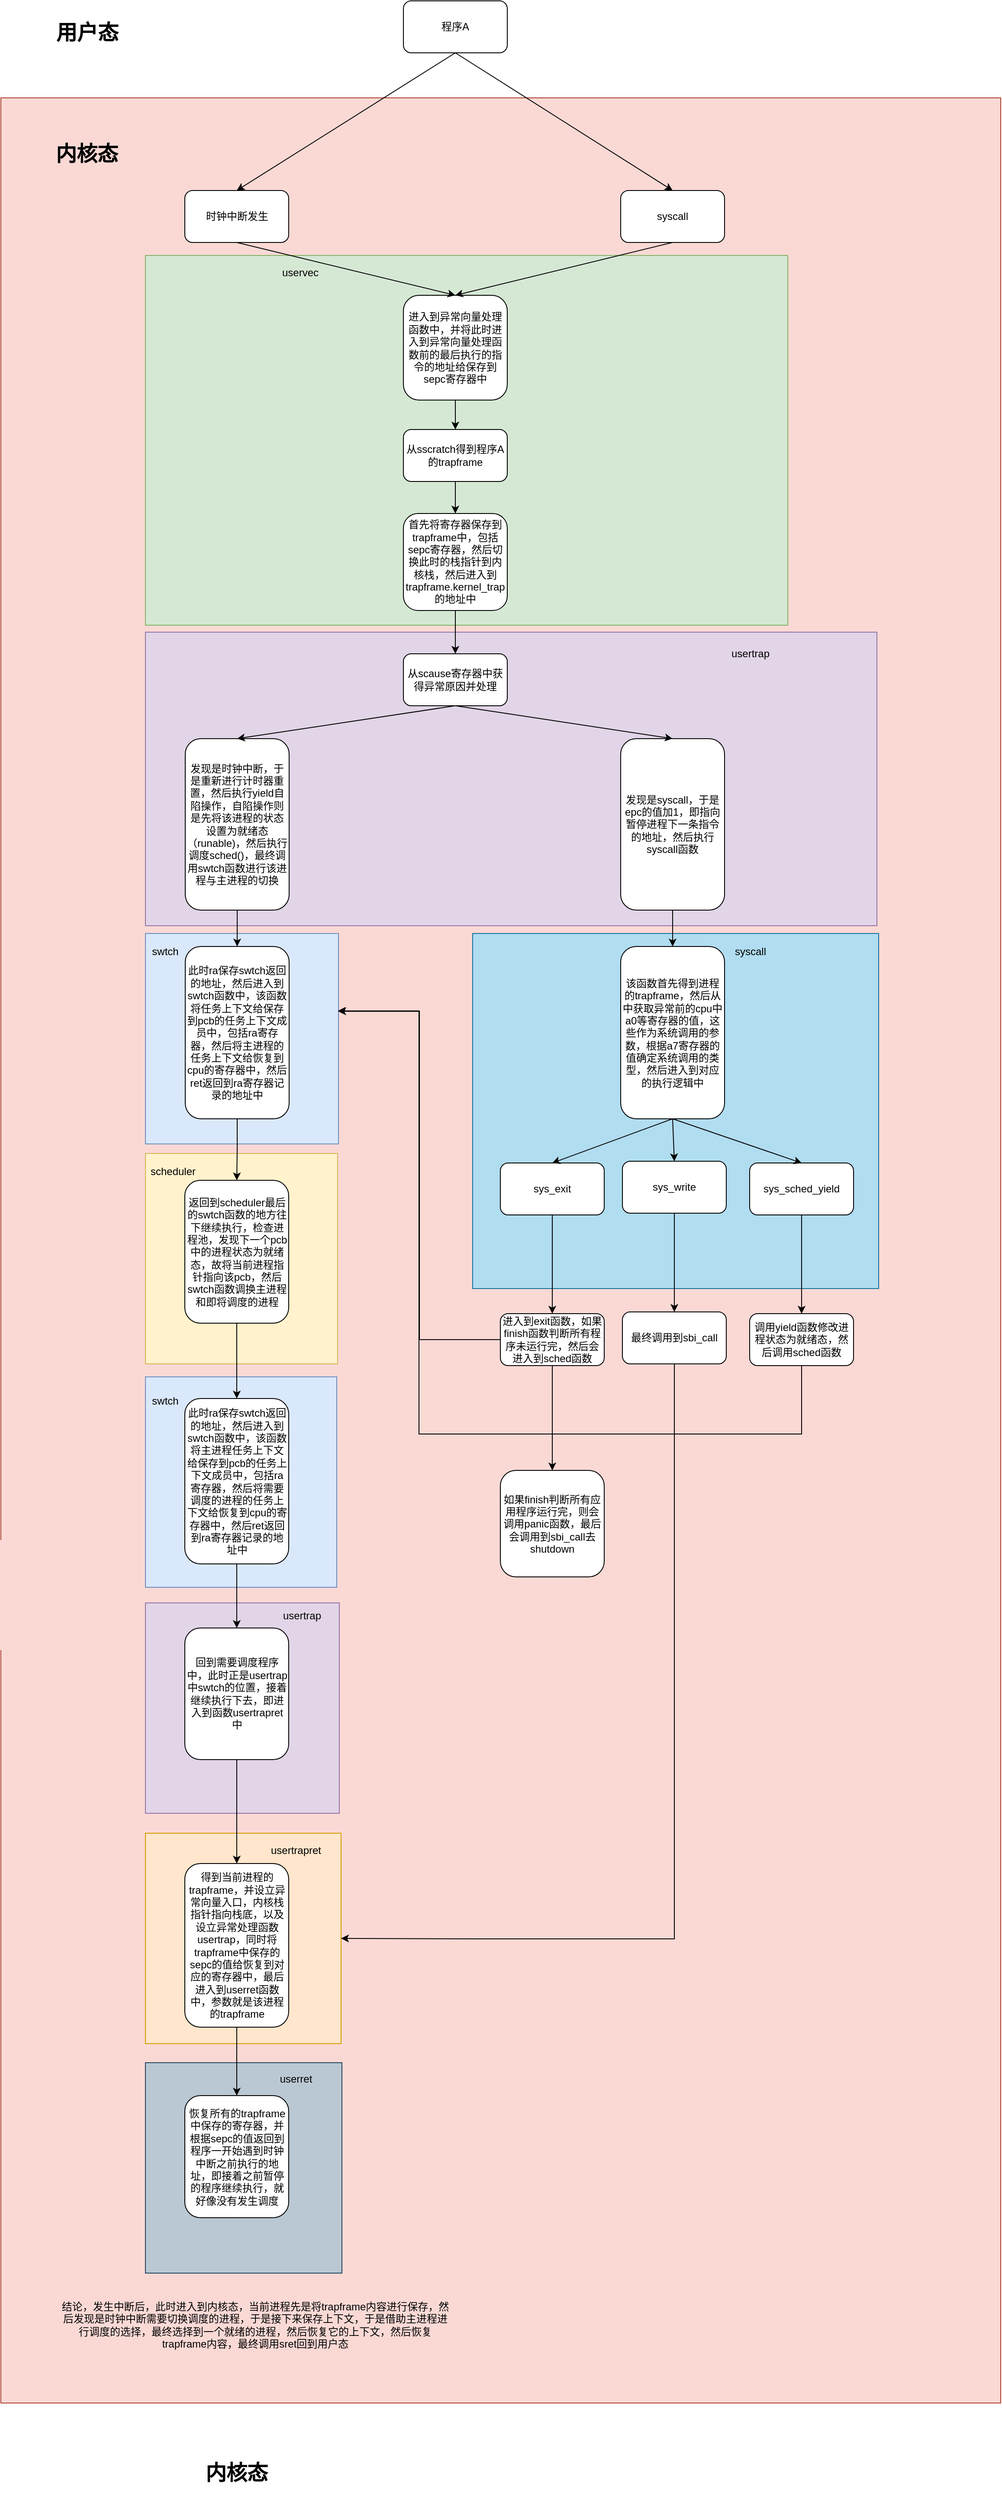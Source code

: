 <mxfile version="26.0.16">
  <diagram name="第 1 页" id="8LOPwf5YduBKm0PsOfqm">
    <mxGraphModel dx="4714" dy="3892" grid="0" gridSize="10" guides="1" tooltips="1" connect="1" arrows="1" fold="1" page="1" pageScale="1" pageWidth="827" pageHeight="1169" math="0" shadow="0">
      <root>
        <mxCell id="0" />
        <mxCell id="1" parent="0" />
        <mxCell id="WrDLYsG6EqCdqQ-3vz4Z-30" value="" style="rounded=0;whiteSpace=wrap;html=1;fillColor=#fad9d5;strokeColor=#ae4132;" vertex="1" parent="1">
          <mxGeometry x="-213" y="-24" width="1155" height="2662" as="geometry" />
        </mxCell>
        <mxCell id="WrDLYsG6EqCdqQ-3vz4Z-2" value="" style="rounded=0;whiteSpace=wrap;html=1;fillColor=#b1ddf0;strokeColor=#10739e;" vertex="1" parent="1">
          <mxGeometry x="332" y="941" width="469" height="410" as="geometry" />
        </mxCell>
        <mxCell id="oxNQAoPYV9vJhSYu_cqy-1" value="" style="rounded=0;whiteSpace=wrap;html=1;fillColor=#dae8fc;strokeColor=#6c8ebf;" parent="1" vertex="1">
          <mxGeometry x="-46" y="1453" width="221" height="243" as="geometry" />
        </mxCell>
        <mxCell id="xZXwR7hzgNqL0oa4mkAj-28" value="" style="rounded=0;whiteSpace=wrap;html=1;fillColor=#fff2cc;strokeColor=#d6b656;" parent="1" vertex="1">
          <mxGeometry x="-46" y="1195" width="222" height="243" as="geometry" />
        </mxCell>
        <mxCell id="xZXwR7hzgNqL0oa4mkAj-26" value="" style="rounded=0;whiteSpace=wrap;html=1;fillColor=#dae8fc;strokeColor=#6c8ebf;" parent="1" vertex="1">
          <mxGeometry x="-46" y="941" width="223" height="243" as="geometry" />
        </mxCell>
        <mxCell id="xZXwR7hzgNqL0oa4mkAj-19" value="" style="rounded=0;whiteSpace=wrap;html=1;fillColor=#e1d5e7;strokeColor=#9673a6;" parent="1" vertex="1">
          <mxGeometry x="-46" y="593" width="845" height="339" as="geometry" />
        </mxCell>
        <mxCell id="xZXwR7hzgNqL0oa4mkAj-11" value="" style="rounded=0;whiteSpace=wrap;html=1;fillColor=#d5e8d4;strokeColor=#82b366;" parent="1" vertex="1">
          <mxGeometry x="-46" y="158" width="742" height="427" as="geometry" />
        </mxCell>
        <mxCell id="xZXwR7hzgNqL0oa4mkAj-1" value="程序A" style="rounded=1;whiteSpace=wrap;html=1;" parent="1" vertex="1">
          <mxGeometry x="252" y="-136" width="120" height="60" as="geometry" />
        </mxCell>
        <mxCell id="xZXwR7hzgNqL0oa4mkAj-3" value="时钟中断发生" style="whiteSpace=wrap;html=1;rounded=1;" parent="1" vertex="1">
          <mxGeometry x="-0.5" y="83" width="120" height="60" as="geometry" />
        </mxCell>
        <mxCell id="xZXwR7hzgNqL0oa4mkAj-8" value="" style="edgeStyle=orthogonalEdgeStyle;rounded=0;orthogonalLoop=1;jettySize=auto;html=1;" parent="1" source="xZXwR7hzgNqL0oa4mkAj-5" target="xZXwR7hzgNqL0oa4mkAj-7" edge="1">
          <mxGeometry relative="1" as="geometry" />
        </mxCell>
        <mxCell id="xZXwR7hzgNqL0oa4mkAj-5" value="进入到异常向量处理函数中，并将此时进入到异常向量处理函数前的最后执行的指令的地址给保存到sepc寄存器中" style="whiteSpace=wrap;html=1;rounded=1;" parent="1" vertex="1">
          <mxGeometry x="252" y="204" width="120" height="121" as="geometry" />
        </mxCell>
        <mxCell id="xZXwR7hzgNqL0oa4mkAj-10" value="" style="edgeStyle=orthogonalEdgeStyle;rounded=0;orthogonalLoop=1;jettySize=auto;html=1;" parent="1" source="xZXwR7hzgNqL0oa4mkAj-7" target="xZXwR7hzgNqL0oa4mkAj-9" edge="1">
          <mxGeometry relative="1" as="geometry" />
        </mxCell>
        <mxCell id="xZXwR7hzgNqL0oa4mkAj-7" value="从sscratch得到程序A的trapframe" style="whiteSpace=wrap;html=1;rounded=1;" parent="1" vertex="1">
          <mxGeometry x="252" y="359" width="120" height="60" as="geometry" />
        </mxCell>
        <mxCell id="xZXwR7hzgNqL0oa4mkAj-9" value="首先将寄存器保存到trapframe中，包括sepc寄存器，然后切换此时的栈指针到内核栈，然后进入到trapframe.kernel_trap的地址中" style="whiteSpace=wrap;html=1;rounded=1;" parent="1" vertex="1">
          <mxGeometry x="252" y="456" width="120" height="112" as="geometry" />
        </mxCell>
        <mxCell id="xZXwR7hzgNqL0oa4mkAj-12" value="uservec" style="text;html=1;align=center;verticalAlign=middle;whiteSpace=wrap;rounded=0;" parent="1" vertex="1">
          <mxGeometry x="103" y="163" width="60" height="30" as="geometry" />
        </mxCell>
        <mxCell id="xZXwR7hzgNqL0oa4mkAj-13" value="从scause寄存器中获得异常原因并处理" style="rounded=1;whiteSpace=wrap;html=1;" parent="1" vertex="1">
          <mxGeometry x="252" y="618" width="120" height="60" as="geometry" />
        </mxCell>
        <mxCell id="xZXwR7hzgNqL0oa4mkAj-14" value="" style="endArrow=classic;html=1;rounded=0;exitX=0.5;exitY=1;exitDx=0;exitDy=0;entryX=0.5;entryY=0;entryDx=0;entryDy=0;" parent="1" source="xZXwR7hzgNqL0oa4mkAj-9" target="xZXwR7hzgNqL0oa4mkAj-13" edge="1">
          <mxGeometry width="50" height="50" relative="1" as="geometry">
            <mxPoint x="354" y="483" as="sourcePoint" />
            <mxPoint x="404" y="433" as="targetPoint" />
          </mxGeometry>
        </mxCell>
        <mxCell id="xZXwR7hzgNqL0oa4mkAj-18" value="" style="edgeStyle=orthogonalEdgeStyle;rounded=0;orthogonalLoop=1;jettySize=auto;html=1;" parent="1" source="xZXwR7hzgNqL0oa4mkAj-15" target="xZXwR7hzgNqL0oa4mkAj-17" edge="1">
          <mxGeometry relative="1" as="geometry" />
        </mxCell>
        <mxCell id="xZXwR7hzgNqL0oa4mkAj-15" value="发现是时钟中断，于是重新进行计时器重置，然后执行yield自陷操作，自陷操作则是先将该进程的状态设置为就绪态（runable)，然后执行调度sched()，最终调用swtch函数进行该进程与主进程的切换" style="rounded=1;whiteSpace=wrap;html=1;" parent="1" vertex="1">
          <mxGeometry y="716" width="120" height="198" as="geometry" />
        </mxCell>
        <mxCell id="xZXwR7hzgNqL0oa4mkAj-25" value="" style="edgeStyle=orthogonalEdgeStyle;rounded=0;orthogonalLoop=1;jettySize=auto;html=1;" parent="1" source="xZXwR7hzgNqL0oa4mkAj-17" target="xZXwR7hzgNqL0oa4mkAj-24" edge="1">
          <mxGeometry relative="1" as="geometry" />
        </mxCell>
        <mxCell id="xZXwR7hzgNqL0oa4mkAj-17" value="此时ra保存swtch返回的地址，然后进入到swtch函数中，该函数将任务上下文给保存到pcb的任务上下文成员中，包括ra寄存器，然后将主进程的任务上下文给恢复到cpu的寄存器中，然后ret返回到ra寄存器记录的地址中" style="whiteSpace=wrap;html=1;rounded=1;" parent="1" vertex="1">
          <mxGeometry y="956" width="120" height="199" as="geometry" />
        </mxCell>
        <mxCell id="xZXwR7hzgNqL0oa4mkAj-20" value="" style="endArrow=classic;html=1;rounded=0;exitX=0.5;exitY=1;exitDx=0;exitDy=0;entryX=0.5;entryY=0;entryDx=0;entryDy=0;" parent="1" source="xZXwR7hzgNqL0oa4mkAj-13" target="xZXwR7hzgNqL0oa4mkAj-15" edge="1">
          <mxGeometry width="50" height="50" relative="1" as="geometry">
            <mxPoint x="394" y="645" as="sourcePoint" />
            <mxPoint x="444" y="595" as="targetPoint" />
          </mxGeometry>
        </mxCell>
        <mxCell id="xZXwR7hzgNqL0oa4mkAj-21" value="usertrap" style="text;html=1;align=center;verticalAlign=middle;whiteSpace=wrap;rounded=0;" parent="1" vertex="1">
          <mxGeometry x="623" y="603" width="60" height="30" as="geometry" />
        </mxCell>
        <mxCell id="xZXwR7hzgNqL0oa4mkAj-24" value="返回到scheduler最后的swtch函数的地方往下继续执行，检查进程池，发现下一个pcb中的进程状态为就绪态，故将当前进程指针指向该pcb，然后swtch函数调换主进程和即将调度的进程" style="whiteSpace=wrap;html=1;rounded=1;" parent="1" vertex="1">
          <mxGeometry x="-0.5" y="1226" width="120" height="165" as="geometry" />
        </mxCell>
        <mxCell id="xZXwR7hzgNqL0oa4mkAj-27" value="swtch" style="text;html=1;align=center;verticalAlign=middle;whiteSpace=wrap;rounded=0;" parent="1" vertex="1">
          <mxGeometry x="-53" y="947" width="60" height="30" as="geometry" />
        </mxCell>
        <mxCell id="oxNQAoPYV9vJhSYu_cqy-2" value="此时ra保存swtch返回的地址，然后进入到swtch函数中，该函数将主进程任务上下文给保存到pcb的任务上下文成员中，包括ra寄存器，然后将需要调度的进程的任务上下文给恢复到cpu的寄存器中，然后ret返回到ra寄存器记录的地址中" style="rounded=1;whiteSpace=wrap;html=1;" parent="1" vertex="1">
          <mxGeometry x="-0.5" y="1478" width="120" height="191" as="geometry" />
        </mxCell>
        <mxCell id="oxNQAoPYV9vJhSYu_cqy-3" value="" style="endArrow=classic;html=1;rounded=0;exitX=0.5;exitY=1;exitDx=0;exitDy=0;entryX=0.5;entryY=0;entryDx=0;entryDy=0;" parent="1" source="xZXwR7hzgNqL0oa4mkAj-24" target="oxNQAoPYV9vJhSYu_cqy-2" edge="1">
          <mxGeometry width="50" height="50" relative="1" as="geometry">
            <mxPoint x="260" y="1457" as="sourcePoint" />
            <mxPoint x="310" y="1407" as="targetPoint" />
          </mxGeometry>
        </mxCell>
        <mxCell id="oxNQAoPYV9vJhSYu_cqy-5" value="" style="rounded=0;whiteSpace=wrap;html=1;fillColor=#e1d5e7;strokeColor=#9673a6;" parent="1" vertex="1">
          <mxGeometry x="-46" y="1714" width="224" height="243" as="geometry" />
        </mxCell>
        <mxCell id="oxNQAoPYV9vJhSYu_cqy-6" value="回到需要调度程序中，此时正是usertrap中swtch的位置，接着继续执行下去，即进入到函数usertrapret中" style="rounded=1;whiteSpace=wrap;html=1;" parent="1" vertex="1">
          <mxGeometry x="-0.5" y="1743" width="120" height="152" as="geometry" />
        </mxCell>
        <mxCell id="oxNQAoPYV9vJhSYu_cqy-7" value="" style="endArrow=classic;html=1;rounded=0;exitX=0.5;exitY=1;exitDx=0;exitDy=0;entryX=0.5;entryY=0;entryDx=0;entryDy=0;" parent="1" source="oxNQAoPYV9vJhSYu_cqy-2" target="oxNQAoPYV9vJhSYu_cqy-6" edge="1">
          <mxGeometry width="50" height="50" relative="1" as="geometry">
            <mxPoint x="326" y="1679" as="sourcePoint" />
            <mxPoint x="376" y="1629" as="targetPoint" />
          </mxGeometry>
        </mxCell>
        <mxCell id="oxNQAoPYV9vJhSYu_cqy-8" value="usertrap" style="text;html=1;align=center;verticalAlign=middle;whiteSpace=wrap;rounded=0;" parent="1" vertex="1">
          <mxGeometry x="105" y="1714" width="60" height="30" as="geometry" />
        </mxCell>
        <mxCell id="oxNQAoPYV9vJhSYu_cqy-9" value="swtch" style="text;html=1;align=center;verticalAlign=middle;whiteSpace=wrap;rounded=0;" parent="1" vertex="1">
          <mxGeometry x="-53" y="1466" width="60" height="30" as="geometry" />
        </mxCell>
        <mxCell id="oxNQAoPYV9vJhSYu_cqy-11" value="scheduler" style="text;html=1;align=center;verticalAlign=middle;whiteSpace=wrap;rounded=0;" parent="1" vertex="1">
          <mxGeometry x="-44" y="1201" width="60" height="30" as="geometry" />
        </mxCell>
        <mxCell id="oxNQAoPYV9vJhSYu_cqy-12" value="" style="rounded=0;whiteSpace=wrap;html=1;fillColor=#ffe6cc;strokeColor=#d79b00;" parent="1" vertex="1">
          <mxGeometry x="-46" y="1980" width="226" height="243" as="geometry" />
        </mxCell>
        <mxCell id="oxNQAoPYV9vJhSYu_cqy-13" value="得到当前进程的trapframe，并设立异常向量入口，内核栈指针指向栈底，以及设立异常处理函数usertrap，同时将trapframe中保存的sepc的值给恢复到对应的寄存器中，最后进入到userret函数中，参数就是该进程的trapframe" style="rounded=1;whiteSpace=wrap;html=1;" parent="1" vertex="1">
          <mxGeometry x="-0.5" y="2015" width="120" height="189" as="geometry" />
        </mxCell>
        <mxCell id="oxNQAoPYV9vJhSYu_cqy-14" value="" style="endArrow=classic;html=1;rounded=0;exitX=0.5;exitY=1;exitDx=0;exitDy=0;" parent="1" source="oxNQAoPYV9vJhSYu_cqy-6" target="oxNQAoPYV9vJhSYu_cqy-13" edge="1">
          <mxGeometry width="50" height="50" relative="1" as="geometry">
            <mxPoint x="315" y="1979" as="sourcePoint" />
            <mxPoint x="365" y="1929" as="targetPoint" />
          </mxGeometry>
        </mxCell>
        <mxCell id="oxNQAoPYV9vJhSYu_cqy-15" value="usertrapret" style="text;html=1;align=center;verticalAlign=middle;whiteSpace=wrap;rounded=0;" parent="1" vertex="1">
          <mxGeometry x="98" y="1985" width="60" height="30" as="geometry" />
        </mxCell>
        <mxCell id="oxNQAoPYV9vJhSYu_cqy-16" value="" style="rounded=0;whiteSpace=wrap;html=1;fillColor=#bac8d3;strokeColor=#23445d;" parent="1" vertex="1">
          <mxGeometry x="-46" y="2245" width="227" height="243" as="geometry" />
        </mxCell>
        <mxCell id="oxNQAoPYV9vJhSYu_cqy-17" value="" style="endArrow=classic;html=1;rounded=0;exitX=0.5;exitY=1;exitDx=0;exitDy=0;entryX=0.5;entryY=0;entryDx=0;entryDy=0;" parent="1" source="oxNQAoPYV9vJhSYu_cqy-13" target="oxNQAoPYV9vJhSYu_cqy-18" edge="1">
          <mxGeometry width="50" height="50" relative="1" as="geometry">
            <mxPoint x="369" y="2216" as="sourcePoint" />
            <mxPoint x="419" y="2166" as="targetPoint" />
          </mxGeometry>
        </mxCell>
        <mxCell id="oxNQAoPYV9vJhSYu_cqy-18" value="恢复所有的trapframe中保存的寄存器，并根据sepc的值返回到程序一开始遇到时钟中断之前执行的地址，即接着之前暂停的程序继续执行，就好像没有发生调度" style="rounded=1;whiteSpace=wrap;html=1;" parent="1" vertex="1">
          <mxGeometry x="-0.5" y="2283" width="120" height="141" as="geometry" />
        </mxCell>
        <mxCell id="oxNQAoPYV9vJhSYu_cqy-19" value="userret" style="text;html=1;align=center;verticalAlign=middle;whiteSpace=wrap;rounded=0;" parent="1" vertex="1">
          <mxGeometry x="98" y="2249" width="60" height="30" as="geometry" />
        </mxCell>
        <mxCell id="oxNQAoPYV9vJhSYu_cqy-20" value="结论，发生中断后，此时进入到内核态，当前进程先是将trapframe内容进行保存，然后发现是时钟中断需要切换调度的进程，于是接下来保存上下文，于是借助主进程进行调度的选择，最终选择到一个就绪的进程，然后恢复它的上下文，然后恢复trapframe内容，最终调用sret回到用户态" style="text;html=1;align=center;verticalAlign=middle;whiteSpace=wrap;rounded=0;" parent="1" vertex="1">
          <mxGeometry x="-145" y="2457" width="452" height="181" as="geometry" />
        </mxCell>
        <mxCell id="LJ7P-eOYMQGNZjyeIx5c-1" value="" style="endArrow=classic;html=1;rounded=0;exitX=0.5;exitY=1;exitDx=0;exitDy=0;entryX=0.5;entryY=0;entryDx=0;entryDy=0;" parent="1" source="xZXwR7hzgNqL0oa4mkAj-1" target="xZXwR7hzgNqL0oa4mkAj-3" edge="1">
          <mxGeometry width="50" height="50" relative="1" as="geometry">
            <mxPoint x="462" y="74" as="sourcePoint" />
            <mxPoint x="512" y="24" as="targetPoint" />
          </mxGeometry>
        </mxCell>
        <mxCell id="LJ7P-eOYMQGNZjyeIx5c-2" value="syscall" style="whiteSpace=wrap;html=1;rounded=1;" parent="1" vertex="1">
          <mxGeometry x="503" y="83" width="120" height="60" as="geometry" />
        </mxCell>
        <mxCell id="LJ7P-eOYMQGNZjyeIx5c-3" value="" style="endArrow=classic;html=1;rounded=0;exitX=0.5;exitY=1;exitDx=0;exitDy=0;entryX=0.5;entryY=0;entryDx=0;entryDy=0;" parent="1" source="xZXwR7hzgNqL0oa4mkAj-1" target="LJ7P-eOYMQGNZjyeIx5c-2" edge="1">
          <mxGeometry width="50" height="50" relative="1" as="geometry">
            <mxPoint x="518" y="-95" as="sourcePoint" />
            <mxPoint x="568" y="-145" as="targetPoint" />
          </mxGeometry>
        </mxCell>
        <mxCell id="LJ7P-eOYMQGNZjyeIx5c-4" value="" style="endArrow=classic;html=1;rounded=0;exitX=0.5;exitY=1;exitDx=0;exitDy=0;entryX=0.5;entryY=0;entryDx=0;entryDy=0;" parent="1" source="xZXwR7hzgNqL0oa4mkAj-3" target="xZXwR7hzgNqL0oa4mkAj-5" edge="1">
          <mxGeometry width="50" height="50" relative="1" as="geometry">
            <mxPoint x="297" y="93" as="sourcePoint" />
            <mxPoint x="347" y="43" as="targetPoint" />
          </mxGeometry>
        </mxCell>
        <mxCell id="LJ7P-eOYMQGNZjyeIx5c-5" value="" style="endArrow=classic;html=1;rounded=0;exitX=0.5;exitY=1;exitDx=0;exitDy=0;entryX=0.5;entryY=0;entryDx=0;entryDy=0;" parent="1" source="LJ7P-eOYMQGNZjyeIx5c-2" target="xZXwR7hzgNqL0oa4mkAj-5" edge="1">
          <mxGeometry width="50" height="50" relative="1" as="geometry">
            <mxPoint x="342" y="135" as="sourcePoint" />
            <mxPoint x="392" y="85" as="targetPoint" />
          </mxGeometry>
        </mxCell>
        <mxCell id="WrDLYsG6EqCdqQ-3vz4Z-18" style="edgeStyle=orthogonalEdgeStyle;rounded=0;orthogonalLoop=1;jettySize=auto;html=1;" edge="1" parent="1" source="LJ7P-eOYMQGNZjyeIx5c-6" target="WrDLYsG6EqCdqQ-3vz4Z-1">
          <mxGeometry relative="1" as="geometry" />
        </mxCell>
        <mxCell id="LJ7P-eOYMQGNZjyeIx5c-6" value="发现是syscall，于是epc的值加1，即指向暂停进程下一条指令的地址，然后执行syscall函数" style="rounded=1;whiteSpace=wrap;html=1;" parent="1" vertex="1">
          <mxGeometry x="503" y="716" width="120" height="198" as="geometry" />
        </mxCell>
        <mxCell id="LJ7P-eOYMQGNZjyeIx5c-8" value="" style="endArrow=classic;html=1;rounded=0;exitX=0.5;exitY=1;exitDx=0;exitDy=0;entryX=0.5;entryY=0;entryDx=0;entryDy=0;" parent="1" source="xZXwR7hzgNqL0oa4mkAj-13" target="LJ7P-eOYMQGNZjyeIx5c-6" edge="1">
          <mxGeometry width="50" height="50" relative="1" as="geometry">
            <mxPoint x="447" y="691" as="sourcePoint" />
            <mxPoint x="497" y="641" as="targetPoint" />
          </mxGeometry>
        </mxCell>
        <mxCell id="WrDLYsG6EqCdqQ-3vz4Z-1" value="该函数首先得到进程的trapframe，然后从中获取异常前的cpu中a0等寄存器的值，这些作为系统调用的参数，根据a7寄存器的值确定系统调用的类型，然后进入到对应的执行逻辑中" style="whiteSpace=wrap;html=1;rounded=1;" vertex="1" parent="1">
          <mxGeometry x="503" y="956" width="120" height="199" as="geometry" />
        </mxCell>
        <mxCell id="WrDLYsG6EqCdqQ-3vz4Z-3" value="syscall" style="text;html=1;align=center;verticalAlign=middle;whiteSpace=wrap;rounded=0;" vertex="1" parent="1">
          <mxGeometry x="623" y="947" width="60" height="30" as="geometry" />
        </mxCell>
        <mxCell id="WrDLYsG6EqCdqQ-3vz4Z-12" value="" style="edgeStyle=orthogonalEdgeStyle;rounded=0;orthogonalLoop=1;jettySize=auto;html=1;" edge="1" parent="1" source="WrDLYsG6EqCdqQ-3vz4Z-5" target="WrDLYsG6EqCdqQ-3vz4Z-11">
          <mxGeometry relative="1" as="geometry" />
        </mxCell>
        <mxCell id="WrDLYsG6EqCdqQ-3vz4Z-5" value="sys_write" style="rounded=1;whiteSpace=wrap;html=1;" vertex="1" parent="1">
          <mxGeometry x="505" y="1204" width="120" height="60" as="geometry" />
        </mxCell>
        <mxCell id="WrDLYsG6EqCdqQ-3vz4Z-14" value="" style="edgeStyle=orthogonalEdgeStyle;rounded=0;orthogonalLoop=1;jettySize=auto;html=1;" edge="1" parent="1" source="WrDLYsG6EqCdqQ-3vz4Z-6" target="WrDLYsG6EqCdqQ-3vz4Z-13">
          <mxGeometry relative="1" as="geometry" />
        </mxCell>
        <mxCell id="WrDLYsG6EqCdqQ-3vz4Z-6" value="sys_exit" style="rounded=1;whiteSpace=wrap;html=1;" vertex="1" parent="1">
          <mxGeometry x="364" y="1206" width="120" height="60" as="geometry" />
        </mxCell>
        <mxCell id="WrDLYsG6EqCdqQ-3vz4Z-25" value="" style="edgeStyle=orthogonalEdgeStyle;rounded=0;orthogonalLoop=1;jettySize=auto;html=1;" edge="1" parent="1" source="WrDLYsG6EqCdqQ-3vz4Z-7" target="WrDLYsG6EqCdqQ-3vz4Z-24">
          <mxGeometry relative="1" as="geometry" />
        </mxCell>
        <mxCell id="WrDLYsG6EqCdqQ-3vz4Z-7" value="sys_sched_yield" style="rounded=1;whiteSpace=wrap;html=1;" vertex="1" parent="1">
          <mxGeometry x="652" y="1206" width="120" height="60" as="geometry" />
        </mxCell>
        <mxCell id="WrDLYsG6EqCdqQ-3vz4Z-8" value="" style="endArrow=classic;html=1;rounded=0;exitX=0.5;exitY=1;exitDx=0;exitDy=0;entryX=0.5;entryY=0;entryDx=0;entryDy=0;" edge="1" parent="1" source="WrDLYsG6EqCdqQ-3vz4Z-1" target="WrDLYsG6EqCdqQ-3vz4Z-6">
          <mxGeometry width="50" height="50" relative="1" as="geometry">
            <mxPoint x="406" y="1108" as="sourcePoint" />
            <mxPoint x="456" y="1058" as="targetPoint" />
          </mxGeometry>
        </mxCell>
        <mxCell id="WrDLYsG6EqCdqQ-3vz4Z-9" value="" style="endArrow=classic;html=1;rounded=0;exitX=0.5;exitY=1;exitDx=0;exitDy=0;entryX=0.5;entryY=0;entryDx=0;entryDy=0;" edge="1" parent="1" source="WrDLYsG6EqCdqQ-3vz4Z-1" target="WrDLYsG6EqCdqQ-3vz4Z-5">
          <mxGeometry width="50" height="50" relative="1" as="geometry">
            <mxPoint x="573" y="1165" as="sourcePoint" />
            <mxPoint x="434" y="1216" as="targetPoint" />
          </mxGeometry>
        </mxCell>
        <mxCell id="WrDLYsG6EqCdqQ-3vz4Z-10" value="" style="endArrow=classic;html=1;rounded=0;exitX=0.5;exitY=1;exitDx=0;exitDy=0;entryX=0.5;entryY=0;entryDx=0;entryDy=0;" edge="1" parent="1" source="WrDLYsG6EqCdqQ-3vz4Z-1" target="WrDLYsG6EqCdqQ-3vz4Z-7">
          <mxGeometry width="50" height="50" relative="1" as="geometry">
            <mxPoint x="573" y="1165" as="sourcePoint" />
            <mxPoint x="575" y="1214" as="targetPoint" />
          </mxGeometry>
        </mxCell>
        <mxCell id="WrDLYsG6EqCdqQ-3vz4Z-21" style="edgeStyle=orthogonalEdgeStyle;rounded=0;orthogonalLoop=1;jettySize=auto;html=1;entryX=1;entryY=0.5;entryDx=0;entryDy=0;" edge="1" parent="1" source="WrDLYsG6EqCdqQ-3vz4Z-11" target="oxNQAoPYV9vJhSYu_cqy-12">
          <mxGeometry relative="1" as="geometry">
            <Array as="points">
              <mxPoint x="565" y="2102" />
              <mxPoint x="343" y="2102" />
            </Array>
          </mxGeometry>
        </mxCell>
        <mxCell id="WrDLYsG6EqCdqQ-3vz4Z-11" value="最终调用到sbi_call" style="whiteSpace=wrap;html=1;rounded=1;" vertex="1" parent="1">
          <mxGeometry x="505" y="1378" width="120" height="60" as="geometry" />
        </mxCell>
        <mxCell id="WrDLYsG6EqCdqQ-3vz4Z-29" value="" style="edgeStyle=orthogonalEdgeStyle;rounded=0;orthogonalLoop=1;jettySize=auto;html=1;" edge="1" parent="1" source="WrDLYsG6EqCdqQ-3vz4Z-13" target="WrDLYsG6EqCdqQ-3vz4Z-28">
          <mxGeometry relative="1" as="geometry" />
        </mxCell>
        <mxCell id="WrDLYsG6EqCdqQ-3vz4Z-13" value="进入到exit函数，如果finish函数判断所有程序未运行完，然后会进入到sched函数" style="whiteSpace=wrap;html=1;rounded=1;" vertex="1" parent="1">
          <mxGeometry x="364" y="1380" width="120" height="60" as="geometry" />
        </mxCell>
        <mxCell id="WrDLYsG6EqCdqQ-3vz4Z-17" style="edgeStyle=orthogonalEdgeStyle;rounded=0;orthogonalLoop=1;jettySize=auto;html=1;entryX=0.999;entryY=0.37;entryDx=0;entryDy=0;entryPerimeter=0;" edge="1" parent="1" source="WrDLYsG6EqCdqQ-3vz4Z-13" target="xZXwR7hzgNqL0oa4mkAj-26">
          <mxGeometry relative="1" as="geometry" />
        </mxCell>
        <mxCell id="WrDLYsG6EqCdqQ-3vz4Z-24" value="调用yield函数修改进程状态为就绪态，然后调用sched函数" style="whiteSpace=wrap;html=1;rounded=1;" vertex="1" parent="1">
          <mxGeometry x="652" y="1380" width="120" height="60" as="geometry" />
        </mxCell>
        <mxCell id="WrDLYsG6EqCdqQ-3vz4Z-27" style="edgeStyle=orthogonalEdgeStyle;rounded=0;orthogonalLoop=1;jettySize=auto;html=1;entryX=0.996;entryY=0.368;entryDx=0;entryDy=0;entryPerimeter=0;" edge="1" parent="1" source="WrDLYsG6EqCdqQ-3vz4Z-24" target="xZXwR7hzgNqL0oa4mkAj-26">
          <mxGeometry relative="1" as="geometry">
            <Array as="points">
              <mxPoint x="712" y="1519" />
              <mxPoint x="270" y="1519" />
              <mxPoint x="270" y="1030" />
            </Array>
          </mxGeometry>
        </mxCell>
        <mxCell id="WrDLYsG6EqCdqQ-3vz4Z-28" value="如果finish判断所有应用程序运行完，则会调用panic函数，最后会调用到sbi_call去shutdown" style="whiteSpace=wrap;html=1;rounded=1;" vertex="1" parent="1">
          <mxGeometry x="364" y="1561" width="120" height="123" as="geometry" />
        </mxCell>
        <mxCell id="WrDLYsG6EqCdqQ-3vz4Z-31" value="&lt;h1&gt;内核态&lt;/h1&gt;" style="text;html=1;align=center;verticalAlign=middle;whiteSpace=wrap;rounded=0;" vertex="1" parent="1">
          <mxGeometry x="-161" y="18" width="95" height="45" as="geometry" />
        </mxCell>
        <mxCell id="WrDLYsG6EqCdqQ-3vz4Z-32" value="&lt;h1&gt;用户态&lt;/h1&gt;" style="text;html=1;align=center;verticalAlign=middle;whiteSpace=wrap;rounded=0;" vertex="1" parent="1">
          <mxGeometry x="-162.5" y="-114" width="98" height="29" as="geometry" />
        </mxCell>
        <mxCell id="WrDLYsG6EqCdqQ-3vz4Z-33" value="&lt;h1&gt;内核态&lt;/h1&gt;" style="text;html=1;align=center;verticalAlign=middle;whiteSpace=wrap;rounded=0;" vertex="1" parent="1">
          <mxGeometry x="18.25" y="2689" width="82.5" height="59" as="geometry" />
        </mxCell>
      </root>
    </mxGraphModel>
  </diagram>
</mxfile>
